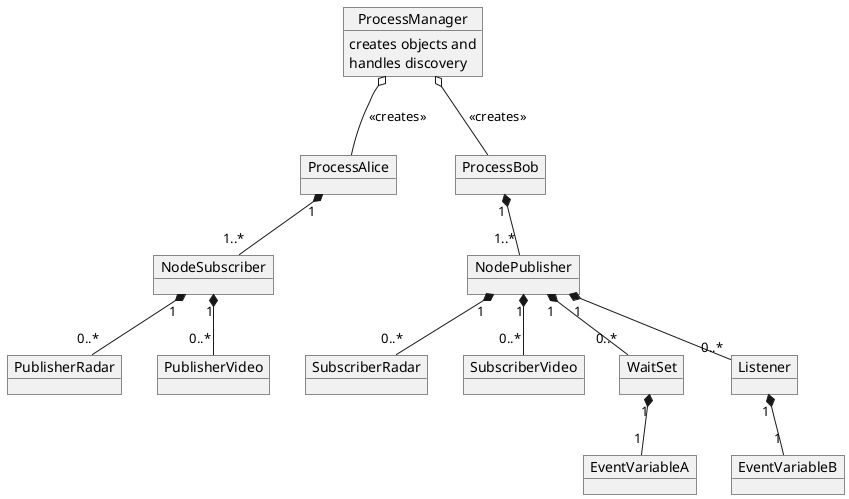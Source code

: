 @startuml
object ProcessManager {
    creates objects and
    handles discovery
}
object ProcessAlice
object ProcessBob
object NodeSubscriber
object NodePublisher
object PublisherRadar
object PublisherVideo
object SubscriberRadar
object SubscriberVideo
object WaitSet
object Listener
object EventVariableA
object EventVariableB

ProcessManager o-- ProcessAlice : <<creates>>
ProcessManager o-- ProcessBob : <<creates>>
ProcessBob "1" *-- "1..*" NodePublisher
NodeSubscriber "1" *-- "0..*" PublisherRadar
NodeSubscriber "1" *-- "0..*" PublisherVideo
ProcessAlice "1" *-- "1..*" NodeSubscriber
NodePublisher "1" *-- "0..*" SubscriberRadar
NodePublisher "1" *-- "0..*" SubscriberVideo
NodePublisher "1" *-- "0..*" WaitSet
NodePublisher "1" *-- "0..*" Listener
WaitSet "1" *-- "1" EventVariableA
Listener "1" *-- "1" EventVariableB
@enduml